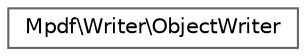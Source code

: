 digraph "Graphical Class Hierarchy"
{
 // LATEX_PDF_SIZE
  bgcolor="transparent";
  edge [fontname=Helvetica,fontsize=10,labelfontname=Helvetica,labelfontsize=10];
  node [fontname=Helvetica,fontsize=10,shape=box,height=0.2,width=0.4];
  rankdir="LR";
  Node0 [id="Node000000",label="Mpdf\\Writer\\ObjectWriter",height=0.2,width=0.4,color="grey40", fillcolor="white", style="filled",URL="$classMpdf_1_1Writer_1_1ObjectWriter.html",tooltip=" "];
}
